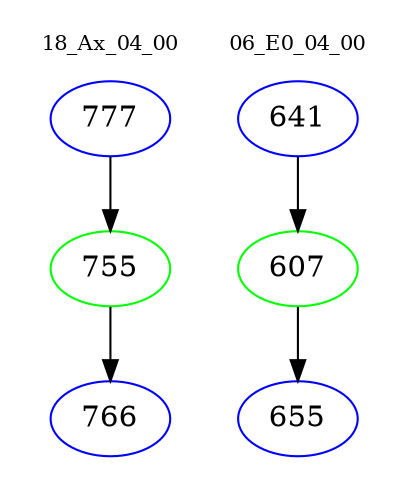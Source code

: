 digraph{
subgraph cluster_0 {
color = white
label = "18_Ax_04_00";
fontsize=10;
T0_777 [label="777", color="blue"]
T0_777 -> T0_755 [color="black"]
T0_755 [label="755", color="green"]
T0_755 -> T0_766 [color="black"]
T0_766 [label="766", color="blue"]
}
subgraph cluster_1 {
color = white
label = "06_E0_04_00";
fontsize=10;
T1_641 [label="641", color="blue"]
T1_641 -> T1_607 [color="black"]
T1_607 [label="607", color="green"]
T1_607 -> T1_655 [color="black"]
T1_655 [label="655", color="blue"]
}
}
